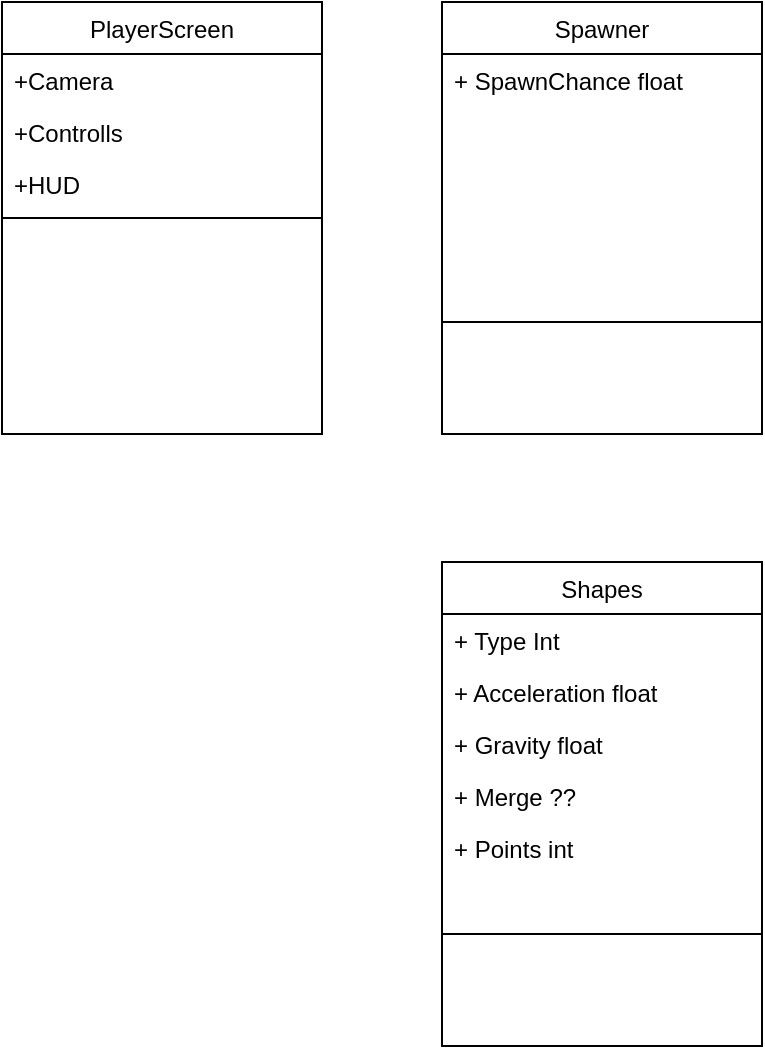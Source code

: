 <mxfile version="24.4.4" type="github">
  <diagram id="C5RBs43oDa-KdzZeNtuy" name="Page-1">
    <mxGraphModel dx="1393" dy="758" grid="1" gridSize="10" guides="1" tooltips="1" connect="1" arrows="1" fold="1" page="1" pageScale="1" pageWidth="827" pageHeight="1169" math="0" shadow="0">
      <root>
        <mxCell id="WIyWlLk6GJQsqaUBKTNV-0" />
        <mxCell id="WIyWlLk6GJQsqaUBKTNV-1" parent="WIyWlLk6GJQsqaUBKTNV-0" />
        <mxCell id="zkfFHV4jXpPFQw0GAbJ--17" value="PlayerScreen" style="swimlane;fontStyle=0;align=center;verticalAlign=top;childLayout=stackLayout;horizontal=1;startSize=26;horizontalStack=0;resizeParent=1;resizeLast=0;collapsible=1;marginBottom=0;rounded=0;shadow=0;strokeWidth=1;" parent="WIyWlLk6GJQsqaUBKTNV-1" vertex="1">
          <mxGeometry x="50" y="140" width="160" height="216" as="geometry">
            <mxRectangle x="550" y="140" width="160" height="26" as="alternateBounds" />
          </mxGeometry>
        </mxCell>
        <mxCell id="zkfFHV4jXpPFQw0GAbJ--18" value="+Camera" style="text;align=left;verticalAlign=top;spacingLeft=4;spacingRight=4;overflow=hidden;rotatable=0;points=[[0,0.5],[1,0.5]];portConstraint=eastwest;" parent="zkfFHV4jXpPFQw0GAbJ--17" vertex="1">
          <mxGeometry y="26" width="160" height="26" as="geometry" />
        </mxCell>
        <mxCell id="zkfFHV4jXpPFQw0GAbJ--19" value="+Controlls" style="text;align=left;verticalAlign=top;spacingLeft=4;spacingRight=4;overflow=hidden;rotatable=0;points=[[0,0.5],[1,0.5]];portConstraint=eastwest;rounded=0;shadow=0;html=0;" parent="zkfFHV4jXpPFQw0GAbJ--17" vertex="1">
          <mxGeometry y="52" width="160" height="26" as="geometry" />
        </mxCell>
        <mxCell id="zkfFHV4jXpPFQw0GAbJ--20" value="+HUD" style="text;align=left;verticalAlign=top;spacingLeft=4;spacingRight=4;overflow=hidden;rotatable=0;points=[[0,0.5],[1,0.5]];portConstraint=eastwest;rounded=0;shadow=0;html=0;" parent="zkfFHV4jXpPFQw0GAbJ--17" vertex="1">
          <mxGeometry y="78" width="160" height="26" as="geometry" />
        </mxCell>
        <mxCell id="zkfFHV4jXpPFQw0GAbJ--23" value="" style="line;html=1;strokeWidth=1;align=left;verticalAlign=middle;spacingTop=-1;spacingLeft=3;spacingRight=3;rotatable=0;labelPosition=right;points=[];portConstraint=eastwest;" parent="zkfFHV4jXpPFQw0GAbJ--17" vertex="1">
          <mxGeometry y="104" width="160" height="8" as="geometry" />
        </mxCell>
        <mxCell id="tE6z198mMlmf-O3iEQxx-0" value="Spawner" style="swimlane;fontStyle=0;align=center;verticalAlign=top;childLayout=stackLayout;horizontal=1;startSize=26;horizontalStack=0;resizeParent=1;resizeLast=0;collapsible=1;marginBottom=0;rounded=0;shadow=0;strokeWidth=1;" vertex="1" parent="WIyWlLk6GJQsqaUBKTNV-1">
          <mxGeometry x="270" y="140" width="160" height="216" as="geometry">
            <mxRectangle x="550" y="140" width="160" height="26" as="alternateBounds" />
          </mxGeometry>
        </mxCell>
        <mxCell id="tE6z198mMlmf-O3iEQxx-1" value="+ SpawnChance float" style="text;align=left;verticalAlign=top;spacingLeft=4;spacingRight=4;overflow=hidden;rotatable=0;points=[[0,0.5],[1,0.5]];portConstraint=eastwest;" vertex="1" parent="tE6z198mMlmf-O3iEQxx-0">
          <mxGeometry y="26" width="160" height="26" as="geometry" />
        </mxCell>
        <mxCell id="tE6z198mMlmf-O3iEQxx-2" value=" " style="text;align=left;verticalAlign=top;spacingLeft=4;spacingRight=4;overflow=hidden;rotatable=0;points=[[0,0.5],[1,0.5]];portConstraint=eastwest;rounded=0;shadow=0;html=0;" vertex="1" parent="tE6z198mMlmf-O3iEQxx-0">
          <mxGeometry y="52" width="160" height="26" as="geometry" />
        </mxCell>
        <mxCell id="tE6z198mMlmf-O3iEQxx-3" value=" " style="text;align=left;verticalAlign=top;spacingLeft=4;spacingRight=4;overflow=hidden;rotatable=0;points=[[0,0.5],[1,0.5]];portConstraint=eastwest;rounded=0;shadow=0;html=0;" vertex="1" parent="tE6z198mMlmf-O3iEQxx-0">
          <mxGeometry y="78" width="160" height="26" as="geometry" />
        </mxCell>
        <mxCell id="tE6z198mMlmf-O3iEQxx-4" value=" " style="text;align=left;verticalAlign=top;spacingLeft=4;spacingRight=4;overflow=hidden;rotatable=0;points=[[0,0.5],[1,0.5]];portConstraint=eastwest;rounded=0;shadow=0;html=0;" vertex="1" parent="tE6z198mMlmf-O3iEQxx-0">
          <mxGeometry y="104" width="160" height="26" as="geometry" />
        </mxCell>
        <mxCell id="tE6z198mMlmf-O3iEQxx-5" value=" " style="text;align=left;verticalAlign=top;spacingLeft=4;spacingRight=4;overflow=hidden;rotatable=0;points=[[0,0.5],[1,0.5]];portConstraint=eastwest;rounded=0;shadow=0;html=0;" vertex="1" parent="tE6z198mMlmf-O3iEQxx-0">
          <mxGeometry y="130" width="160" height="26" as="geometry" />
        </mxCell>
        <mxCell id="tE6z198mMlmf-O3iEQxx-6" value="" style="line;html=1;strokeWidth=1;align=left;verticalAlign=middle;spacingTop=-1;spacingLeft=3;spacingRight=3;rotatable=0;labelPosition=right;points=[];portConstraint=eastwest;" vertex="1" parent="tE6z198mMlmf-O3iEQxx-0">
          <mxGeometry y="156" width="160" height="8" as="geometry" />
        </mxCell>
        <mxCell id="tE6z198mMlmf-O3iEQxx-7" value=" " style="text;align=left;verticalAlign=top;spacingLeft=4;spacingRight=4;overflow=hidden;rotatable=0;points=[[0,0.5],[1,0.5]];portConstraint=eastwest;" vertex="1" parent="tE6z198mMlmf-O3iEQxx-0">
          <mxGeometry y="164" width="160" height="26" as="geometry" />
        </mxCell>
        <mxCell id="tE6z198mMlmf-O3iEQxx-8" value=" " style="text;align=left;verticalAlign=top;spacingLeft=4;spacingRight=4;overflow=hidden;rotatable=0;points=[[0,0.5],[1,0.5]];portConstraint=eastwest;" vertex="1" parent="tE6z198mMlmf-O3iEQxx-0">
          <mxGeometry y="190" width="160" height="26" as="geometry" />
        </mxCell>
        <mxCell id="tE6z198mMlmf-O3iEQxx-9" value="Shapes" style="swimlane;fontStyle=0;align=center;verticalAlign=top;childLayout=stackLayout;horizontal=1;startSize=26;horizontalStack=0;resizeParent=1;resizeLast=0;collapsible=1;marginBottom=0;rounded=0;shadow=0;strokeWidth=1;" vertex="1" parent="WIyWlLk6GJQsqaUBKTNV-1">
          <mxGeometry x="270" y="420" width="160" height="242" as="geometry">
            <mxRectangle x="550" y="140" width="160" height="26" as="alternateBounds" />
          </mxGeometry>
        </mxCell>
        <mxCell id="tE6z198mMlmf-O3iEQxx-10" value="+ Type Int" style="text;align=left;verticalAlign=top;spacingLeft=4;spacingRight=4;overflow=hidden;rotatable=0;points=[[0,0.5],[1,0.5]];portConstraint=eastwest;" vertex="1" parent="tE6z198mMlmf-O3iEQxx-9">
          <mxGeometry y="26" width="160" height="26" as="geometry" />
        </mxCell>
        <mxCell id="tE6z198mMlmf-O3iEQxx-11" value="+ Acceleration float" style="text;align=left;verticalAlign=top;spacingLeft=4;spacingRight=4;overflow=hidden;rotatable=0;points=[[0,0.5],[1,0.5]];portConstraint=eastwest;rounded=0;shadow=0;html=0;" vertex="1" parent="tE6z198mMlmf-O3iEQxx-9">
          <mxGeometry y="52" width="160" height="26" as="geometry" />
        </mxCell>
        <mxCell id="tE6z198mMlmf-O3iEQxx-12" value="+ Gravity float" style="text;align=left;verticalAlign=top;spacingLeft=4;spacingRight=4;overflow=hidden;rotatable=0;points=[[0,0.5],[1,0.5]];portConstraint=eastwest;rounded=0;shadow=0;html=0;" vertex="1" parent="tE6z198mMlmf-O3iEQxx-9">
          <mxGeometry y="78" width="160" height="26" as="geometry" />
        </mxCell>
        <mxCell id="tE6z198mMlmf-O3iEQxx-13" value="+ Merge ??" style="text;align=left;verticalAlign=top;spacingLeft=4;spacingRight=4;overflow=hidden;rotatable=0;points=[[0,0.5],[1,0.5]];portConstraint=eastwest;rounded=0;shadow=0;html=0;" vertex="1" parent="tE6z198mMlmf-O3iEQxx-9">
          <mxGeometry y="104" width="160" height="26" as="geometry" />
        </mxCell>
        <mxCell id="tE6z198mMlmf-O3iEQxx-14" value="+ Points int" style="text;align=left;verticalAlign=top;spacingLeft=4;spacingRight=4;overflow=hidden;rotatable=0;points=[[0,0.5],[1,0.5]];portConstraint=eastwest;rounded=0;shadow=0;html=0;" vertex="1" parent="tE6z198mMlmf-O3iEQxx-9">
          <mxGeometry y="130" width="160" height="26" as="geometry" />
        </mxCell>
        <mxCell id="tE6z198mMlmf-O3iEQxx-16" value=" " style="text;align=left;verticalAlign=top;spacingLeft=4;spacingRight=4;overflow=hidden;rotatable=0;points=[[0,0.5],[1,0.5]];portConstraint=eastwest;" vertex="1" parent="tE6z198mMlmf-O3iEQxx-9">
          <mxGeometry y="156" width="160" height="26" as="geometry" />
        </mxCell>
        <mxCell id="tE6z198mMlmf-O3iEQxx-15" value="" style="line;html=1;strokeWidth=1;align=left;verticalAlign=middle;spacingTop=-1;spacingLeft=3;spacingRight=3;rotatable=0;labelPosition=right;points=[];portConstraint=eastwest;" vertex="1" parent="tE6z198mMlmf-O3iEQxx-9">
          <mxGeometry y="182" width="160" height="8" as="geometry" />
        </mxCell>
        <mxCell id="tE6z198mMlmf-O3iEQxx-17" value=" " style="text;align=left;verticalAlign=top;spacingLeft=4;spacingRight=4;overflow=hidden;rotatable=0;points=[[0,0.5],[1,0.5]];portConstraint=eastwest;" vertex="1" parent="tE6z198mMlmf-O3iEQxx-9">
          <mxGeometry y="190" width="160" height="26" as="geometry" />
        </mxCell>
      </root>
    </mxGraphModel>
  </diagram>
</mxfile>
